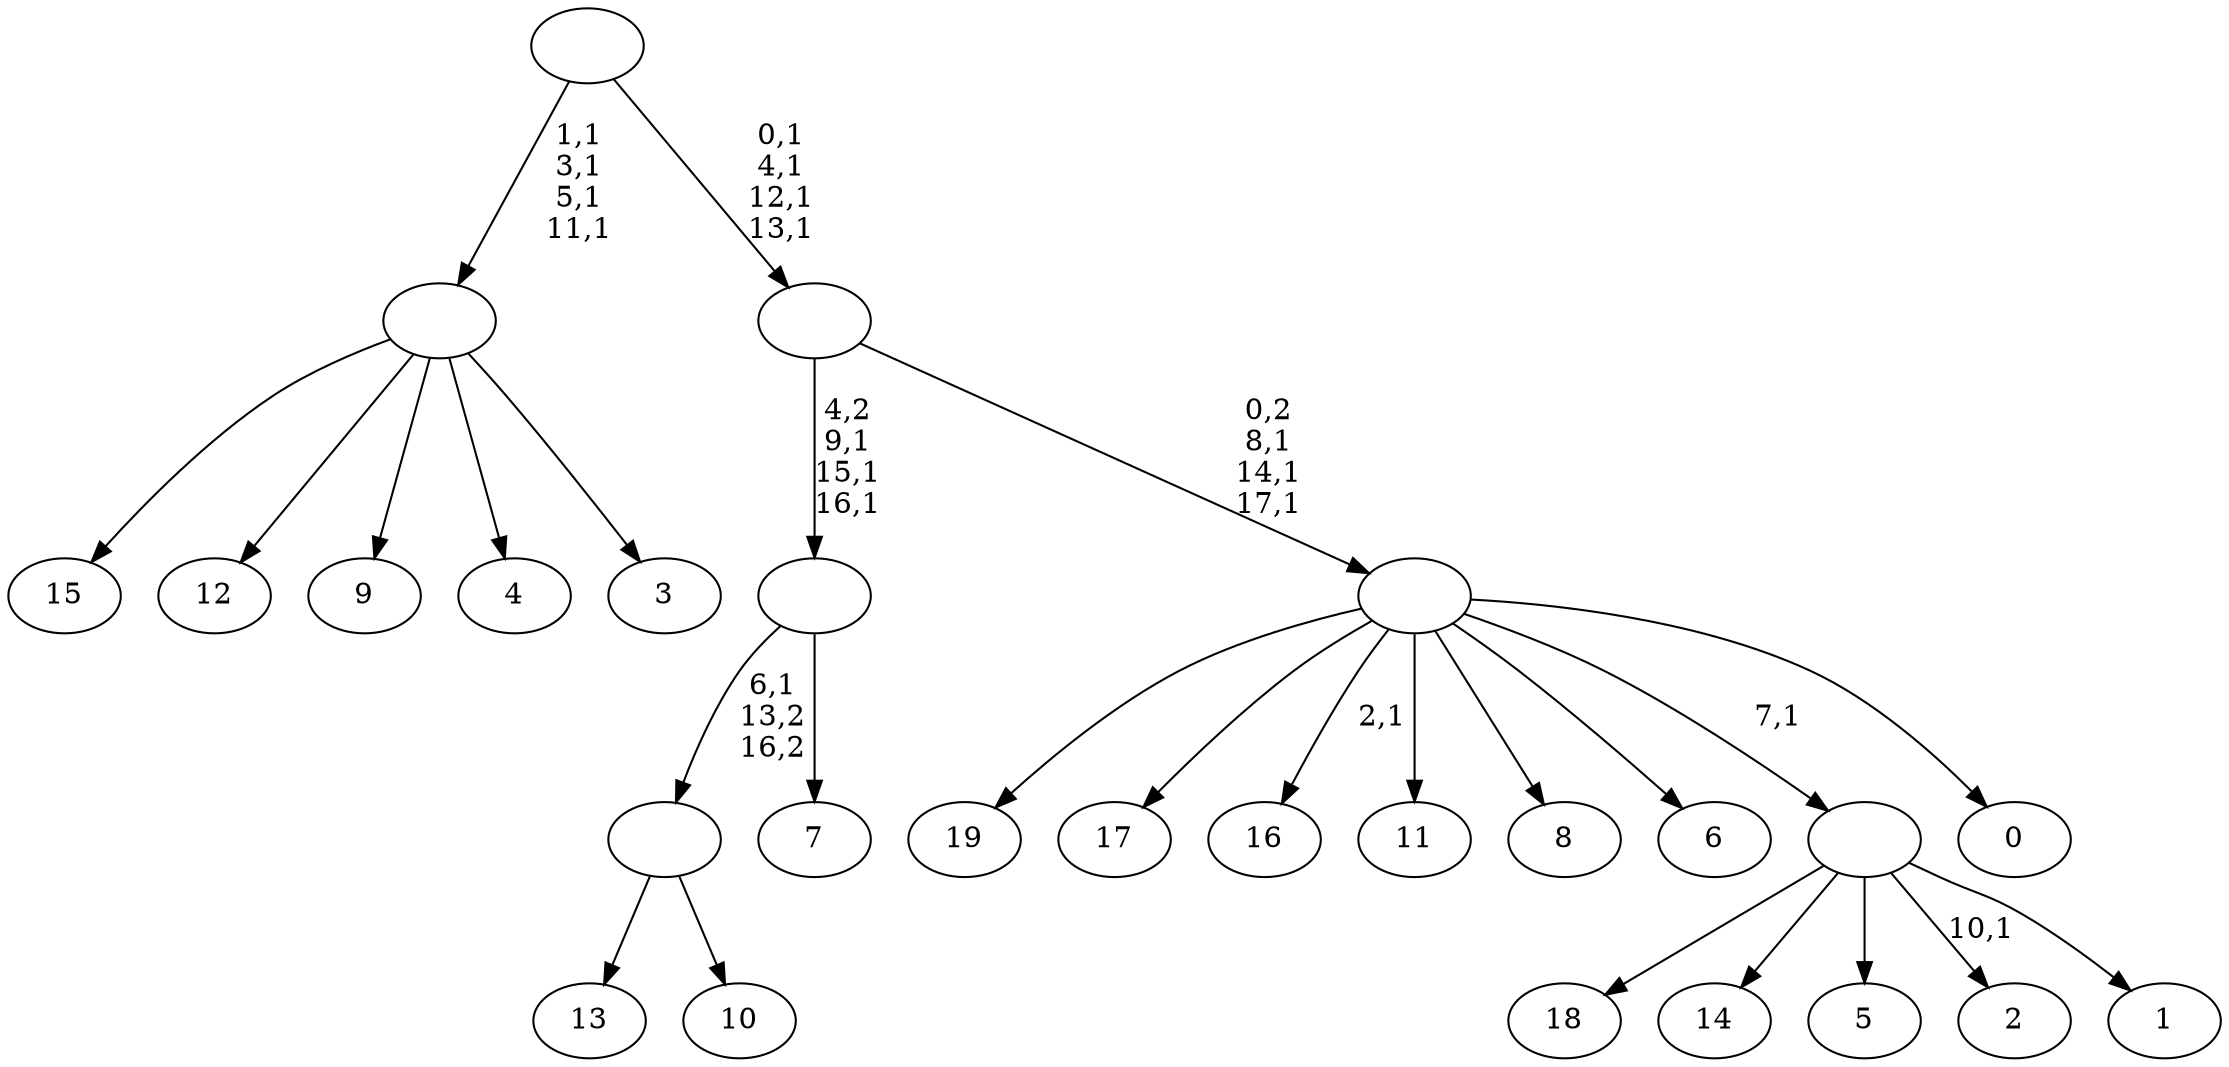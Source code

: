 digraph T {
	38 [label="19"]
	37 [label="18"]
	36 [label="17"]
	35 [label="16"]
	33 [label="15"]
	32 [label="14"]
	31 [label="13"]
	30 [label="12"]
	29 [label="11"]
	28 [label="10"]
	27 [label=""]
	26 [label="9"]
	25 [label="8"]
	24 [label="7"]
	23 [label=""]
	20 [label="6"]
	19 [label="5"]
	18 [label="4"]
	17 [label="3"]
	16 [label=""]
	12 [label="2"]
	10 [label="1"]
	9 [label=""]
	8 [label="0"]
	7 [label=""]
	4 [label=""]
	0 [label=""]
	27 -> 31 [label=""]
	27 -> 28 [label=""]
	23 -> 27 [label="6,1\n13,2\n16,2"]
	23 -> 24 [label=""]
	16 -> 33 [label=""]
	16 -> 30 [label=""]
	16 -> 26 [label=""]
	16 -> 18 [label=""]
	16 -> 17 [label=""]
	9 -> 12 [label="10,1"]
	9 -> 37 [label=""]
	9 -> 32 [label=""]
	9 -> 19 [label=""]
	9 -> 10 [label=""]
	7 -> 35 [label="2,1"]
	7 -> 38 [label=""]
	7 -> 36 [label=""]
	7 -> 29 [label=""]
	7 -> 25 [label=""]
	7 -> 20 [label=""]
	7 -> 9 [label="7,1"]
	7 -> 8 [label=""]
	4 -> 7 [label="0,2\n8,1\n14,1\n17,1"]
	4 -> 23 [label="4,2\n9,1\n15,1\n16,1"]
	0 -> 4 [label="0,1\n4,1\n12,1\n13,1"]
	0 -> 16 [label="1,1\n3,1\n5,1\n11,1"]
}
